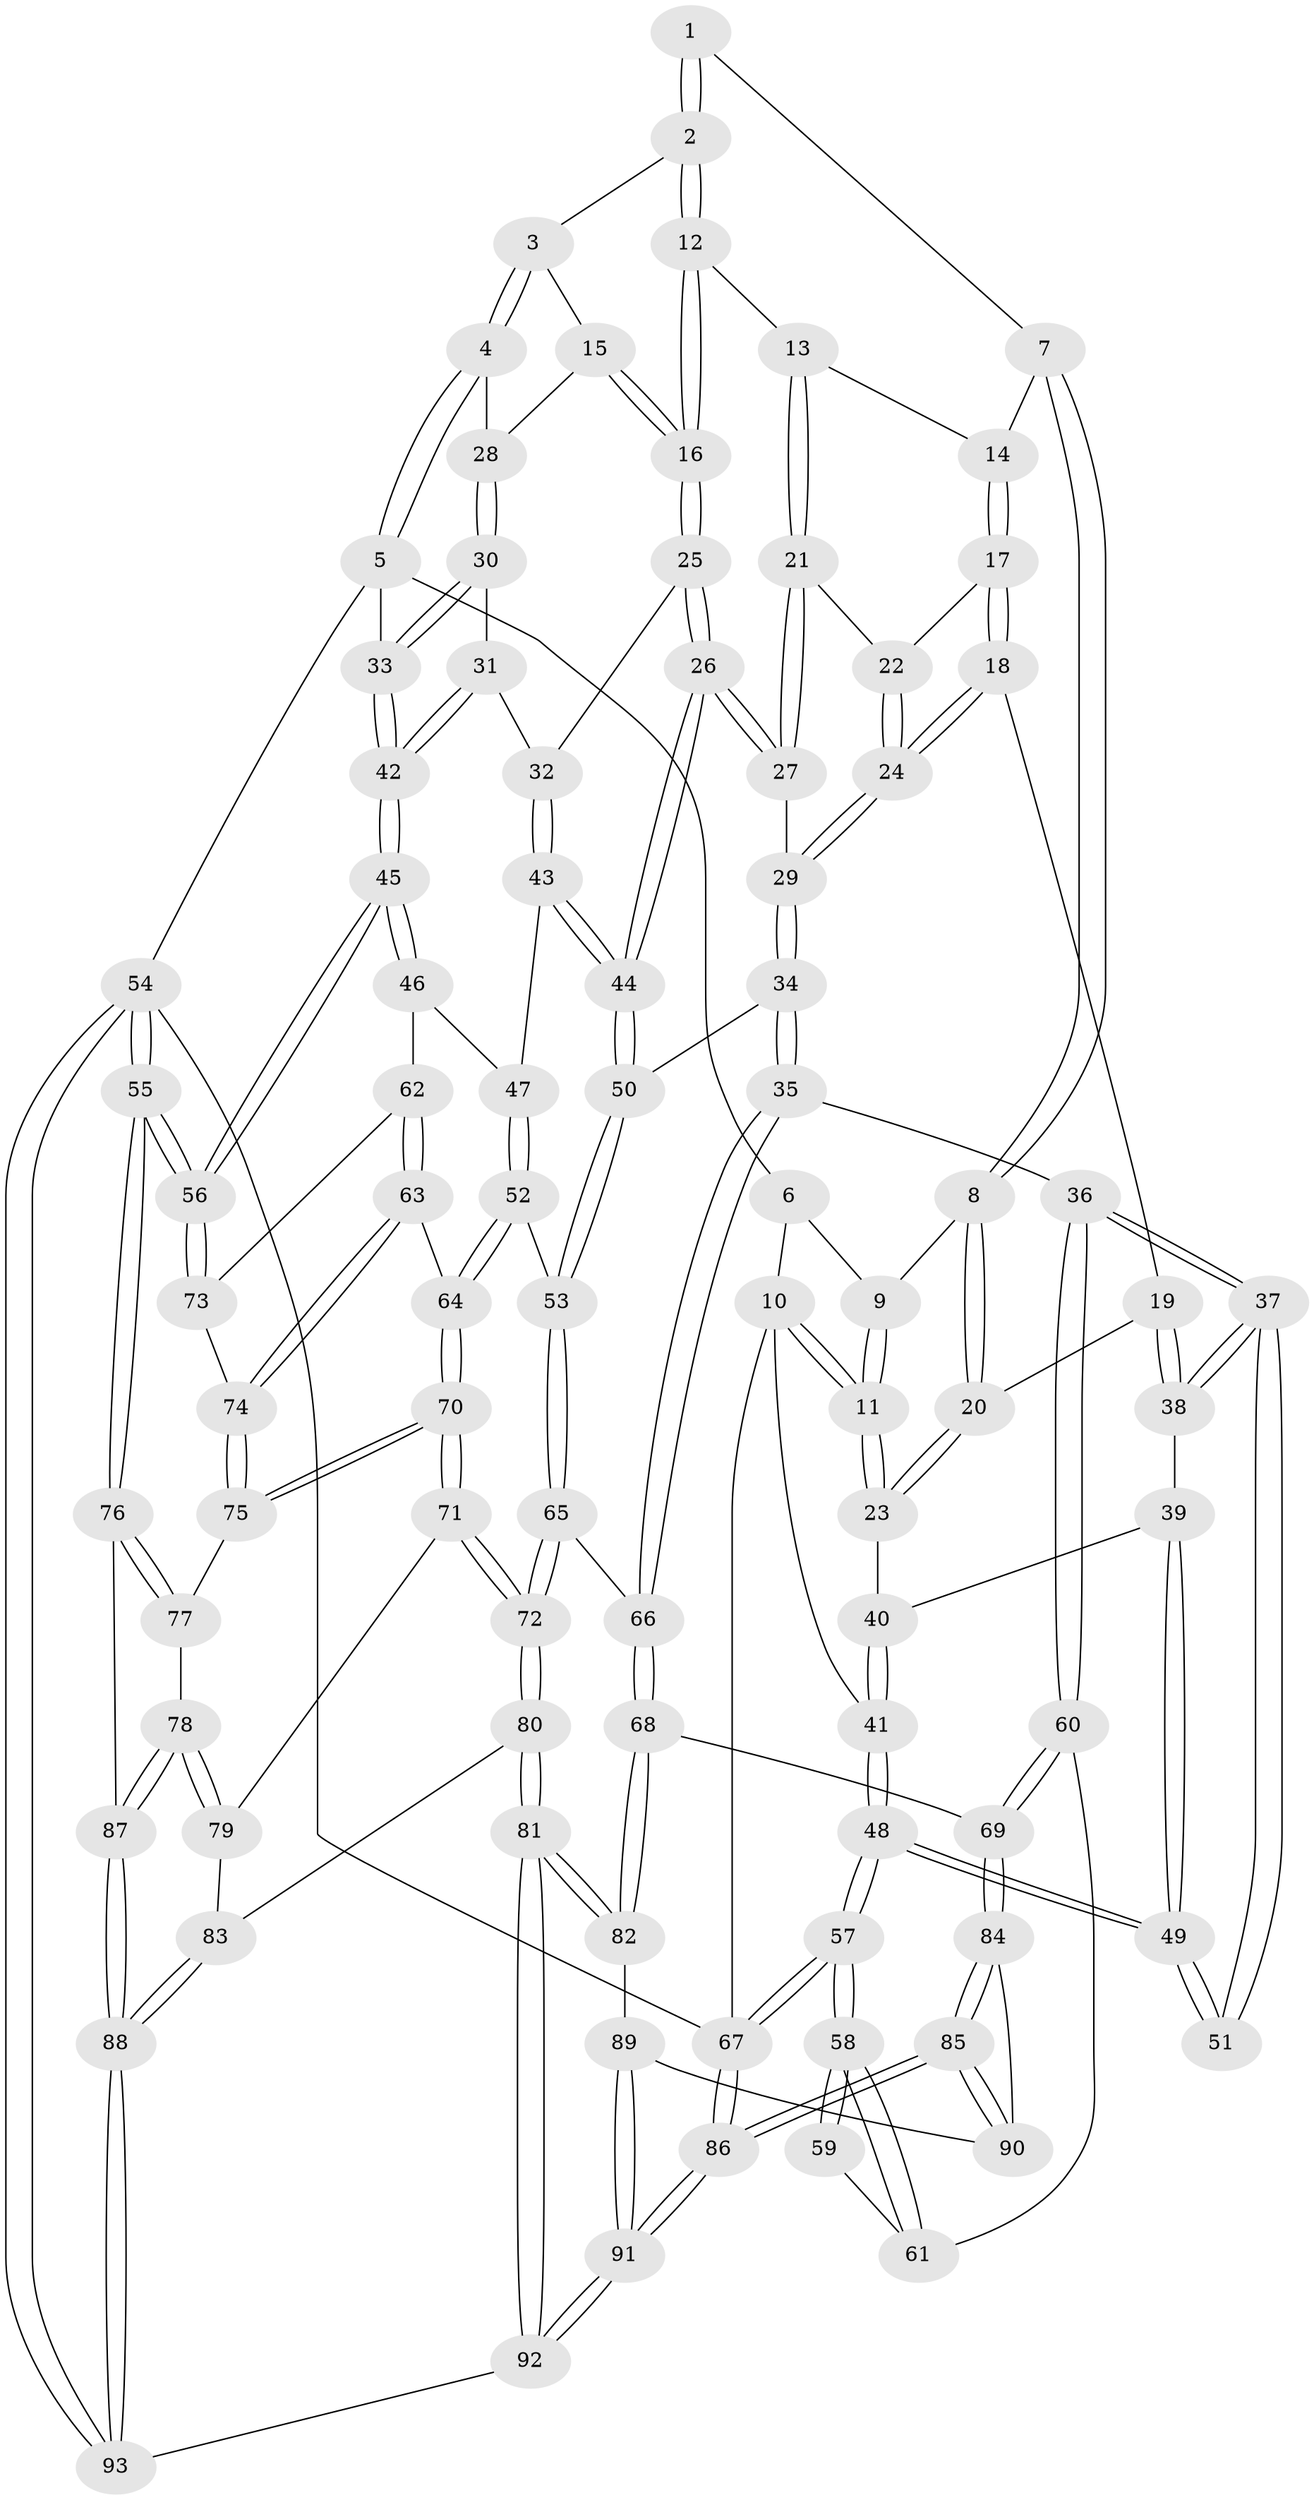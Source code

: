 // coarse degree distribution, {3: 0.23684210526315788, 2: 0.05263157894736842, 4: 0.6842105263157895, 5: 0.02631578947368421}
// Generated by graph-tools (version 1.1) at 2025/38/03/04/25 23:38:32]
// undirected, 93 vertices, 229 edges
graph export_dot {
  node [color=gray90,style=filled];
  1 [pos="+0.40394454359248433+0"];
  2 [pos="+0.7757389369633646+0"];
  3 [pos="+0.9266126271216569+0"];
  4 [pos="+1+0"];
  5 [pos="+1+0"];
  6 [pos="+0.21475346349677993+0"];
  7 [pos="+0.36624838096483503+0.07734433162451917"];
  8 [pos="+0.2613398777141733+0.14418104603273635"];
  9 [pos="+0.18598722818814986+0.07872453450760422"];
  10 [pos="+0+0.13390431702357503"];
  11 [pos="+0+0.1443294920653138"];
  12 [pos="+0.7199458950402479+0.03938317524462482"];
  13 [pos="+0.6179947784385759+0.1026652626659885"];
  14 [pos="+0.42251259070473324+0.1368039778448131"];
  15 [pos="+0.912502260284155+0.2362716787500563"];
  16 [pos="+0.7409233225810612+0.21777862990226973"];
  17 [pos="+0.42878423368469487+0.1746639729436371"];
  18 [pos="+0.39021953403676884+0.27910609830872346"];
  19 [pos="+0.38939012846866844+0.2792447089686077"];
  20 [pos="+0.23243269746892412+0.24571115807910945"];
  21 [pos="+0.5333599668262491+0.22834159764788367"];
  22 [pos="+0.5055889995302336+0.2199948842951628"];
  23 [pos="+0.21453986006104853+0.26183708375226566"];
  24 [pos="+0.4277995700267291+0.3073262941110966"];
  25 [pos="+0.7333535451910532+0.2711895390416321"];
  26 [pos="+0.6921290234748957+0.327947351759531"];
  27 [pos="+0.5548745073398303+0.30747203316904864"];
  28 [pos="+0.9408400489715072+0.25743854350399187"];
  29 [pos="+0.47634142967274734+0.35595248754598957"];
  30 [pos="+0.9443204484877055+0.2673313373734644"];
  31 [pos="+0.9111921170690107+0.35056136538877264"];
  32 [pos="+0.8973047061004431+0.3586623324596409"];
  33 [pos="+1+0.3032983790632283"];
  34 [pos="+0.46293520134441857+0.44761519023178065"];
  35 [pos="+0.38972305132726065+0.5168748239803154"];
  36 [pos="+0.3507749740936157+0.5158772884454562"];
  37 [pos="+0.32386858288874015+0.49917114495779147"];
  38 [pos="+0.3006853880808542+0.4449658714763277"];
  39 [pos="+0.21322033079055425+0.3382986969597545"];
  40 [pos="+0.21330848131213823+0.28257026325090207"];
  41 [pos="+0+0.4133944354163213"];
  42 [pos="+1+0.4175437166122089"];
  43 [pos="+0.8883106459193449+0.4226050242115028"];
  44 [pos="+0.6906486565041167+0.47817881016637637"];
  45 [pos="+1+0.4835219063801418"];
  46 [pos="+0.9589450271648647+0.5196355418887344"];
  47 [pos="+0.9328825807218488+0.5022027343436255"];
  48 [pos="+0+0.5166782830572404"];
  49 [pos="+0.008794312210744337+0.4944060682280098"];
  50 [pos="+0.6876623711027503+0.4870338324535857"];
  51 [pos="+0.2314835595234284+0.5217760848077653"];
  52 [pos="+0.7419465732614707+0.5567603330064551"];
  53 [pos="+0.695344035116384+0.5321701354062638"];
  54 [pos="+1+1"];
  55 [pos="+1+0.8617747992178868"];
  56 [pos="+1+0.7444547219687163"];
  57 [pos="+0+0.7283733336784514"];
  58 [pos="+0+0.7278214515427216"];
  59 [pos="+0.208655762865093+0.5749147435166649"];
  60 [pos="+0.25965002724578223+0.7352203716766349"];
  61 [pos="+0.18140504150669182+0.7208284719990524"];
  62 [pos="+0.9187788367357271+0.617975781181167"];
  63 [pos="+0.8300785623660123+0.652854467340708"];
  64 [pos="+0.8290956965129535+0.6529813906450862"];
  65 [pos="+0.5837927482060309+0.6843984199847382"];
  66 [pos="+0.5228453542353205+0.6865244484726291"];
  67 [pos="+0+1"];
  68 [pos="+0.4438723130791278+0.7716633130697387"];
  69 [pos="+0.2668179939261575+0.7429543779463124"];
  70 [pos="+0.7963260396130252+0.7522945064329076"];
  71 [pos="+0.7917035635444954+0.7595284286678126"];
  72 [pos="+0.6491598741994729+0.762582317133607"];
  73 [pos="+0.9736136716677136+0.6758557285165916"];
  74 [pos="+0.9264177583266596+0.7322372361584654"];
  75 [pos="+0.9245450120487599+0.7510615818567407"];
  76 [pos="+1+0.8574982487779036"];
  77 [pos="+0.9372346643217445+0.7781431133657396"];
  78 [pos="+0.8538775747536824+0.8472057189370004"];
  79 [pos="+0.793244904838514+0.762847899021555"];
  80 [pos="+0.6454903278343019+0.8895467962943183"];
  81 [pos="+0.6170459305670076+1"];
  82 [pos="+0.44770576610022317+0.8467147178811676"];
  83 [pos="+0.7559238837121038+0.8536401994021225"];
  84 [pos="+0.2644892495958229+0.8227013886131365"];
  85 [pos="+0+1"];
  86 [pos="+0+1"];
  87 [pos="+0.8652932341200178+0.9165680957075516"];
  88 [pos="+0.8374350252125315+0.9617823985796347"];
  89 [pos="+0.3583485519410971+0.9142206224183429"];
  90 [pos="+0.3251182605581974+0.9054210920743586"];
  91 [pos="+0.40998002025806857+1"];
  92 [pos="+0.6417412339727424+1"];
  93 [pos="+0.7332207307288006+1"];
  1 -- 2;
  1 -- 2;
  1 -- 7;
  2 -- 3;
  2 -- 12;
  2 -- 12;
  3 -- 4;
  3 -- 4;
  3 -- 15;
  4 -- 5;
  4 -- 5;
  4 -- 28;
  5 -- 6;
  5 -- 33;
  5 -- 54;
  6 -- 9;
  6 -- 10;
  7 -- 8;
  7 -- 8;
  7 -- 14;
  8 -- 9;
  8 -- 20;
  8 -- 20;
  9 -- 11;
  9 -- 11;
  10 -- 11;
  10 -- 11;
  10 -- 41;
  10 -- 67;
  11 -- 23;
  11 -- 23;
  12 -- 13;
  12 -- 16;
  12 -- 16;
  13 -- 14;
  13 -- 21;
  13 -- 21;
  14 -- 17;
  14 -- 17;
  15 -- 16;
  15 -- 16;
  15 -- 28;
  16 -- 25;
  16 -- 25;
  17 -- 18;
  17 -- 18;
  17 -- 22;
  18 -- 19;
  18 -- 24;
  18 -- 24;
  19 -- 20;
  19 -- 38;
  19 -- 38;
  20 -- 23;
  20 -- 23;
  21 -- 22;
  21 -- 27;
  21 -- 27;
  22 -- 24;
  22 -- 24;
  23 -- 40;
  24 -- 29;
  24 -- 29;
  25 -- 26;
  25 -- 26;
  25 -- 32;
  26 -- 27;
  26 -- 27;
  26 -- 44;
  26 -- 44;
  27 -- 29;
  28 -- 30;
  28 -- 30;
  29 -- 34;
  29 -- 34;
  30 -- 31;
  30 -- 33;
  30 -- 33;
  31 -- 32;
  31 -- 42;
  31 -- 42;
  32 -- 43;
  32 -- 43;
  33 -- 42;
  33 -- 42;
  34 -- 35;
  34 -- 35;
  34 -- 50;
  35 -- 36;
  35 -- 66;
  35 -- 66;
  36 -- 37;
  36 -- 37;
  36 -- 60;
  36 -- 60;
  37 -- 38;
  37 -- 38;
  37 -- 51;
  37 -- 51;
  38 -- 39;
  39 -- 40;
  39 -- 49;
  39 -- 49;
  40 -- 41;
  40 -- 41;
  41 -- 48;
  41 -- 48;
  42 -- 45;
  42 -- 45;
  43 -- 44;
  43 -- 44;
  43 -- 47;
  44 -- 50;
  44 -- 50;
  45 -- 46;
  45 -- 46;
  45 -- 56;
  45 -- 56;
  46 -- 47;
  46 -- 62;
  47 -- 52;
  47 -- 52;
  48 -- 49;
  48 -- 49;
  48 -- 57;
  48 -- 57;
  49 -- 51;
  49 -- 51;
  50 -- 53;
  50 -- 53;
  52 -- 53;
  52 -- 64;
  52 -- 64;
  53 -- 65;
  53 -- 65;
  54 -- 55;
  54 -- 55;
  54 -- 93;
  54 -- 93;
  54 -- 67;
  55 -- 56;
  55 -- 56;
  55 -- 76;
  55 -- 76;
  56 -- 73;
  56 -- 73;
  57 -- 58;
  57 -- 58;
  57 -- 67;
  57 -- 67;
  58 -- 59;
  58 -- 59;
  58 -- 61;
  58 -- 61;
  59 -- 61;
  60 -- 61;
  60 -- 69;
  60 -- 69;
  62 -- 63;
  62 -- 63;
  62 -- 73;
  63 -- 64;
  63 -- 74;
  63 -- 74;
  64 -- 70;
  64 -- 70;
  65 -- 66;
  65 -- 72;
  65 -- 72;
  66 -- 68;
  66 -- 68;
  67 -- 86;
  67 -- 86;
  68 -- 69;
  68 -- 82;
  68 -- 82;
  69 -- 84;
  69 -- 84;
  70 -- 71;
  70 -- 71;
  70 -- 75;
  70 -- 75;
  71 -- 72;
  71 -- 72;
  71 -- 79;
  72 -- 80;
  72 -- 80;
  73 -- 74;
  74 -- 75;
  74 -- 75;
  75 -- 77;
  76 -- 77;
  76 -- 77;
  76 -- 87;
  77 -- 78;
  78 -- 79;
  78 -- 79;
  78 -- 87;
  78 -- 87;
  79 -- 83;
  80 -- 81;
  80 -- 81;
  80 -- 83;
  81 -- 82;
  81 -- 82;
  81 -- 92;
  81 -- 92;
  82 -- 89;
  83 -- 88;
  83 -- 88;
  84 -- 85;
  84 -- 85;
  84 -- 90;
  85 -- 86;
  85 -- 86;
  85 -- 90;
  85 -- 90;
  86 -- 91;
  86 -- 91;
  87 -- 88;
  87 -- 88;
  88 -- 93;
  88 -- 93;
  89 -- 90;
  89 -- 91;
  89 -- 91;
  91 -- 92;
  91 -- 92;
  92 -- 93;
}
